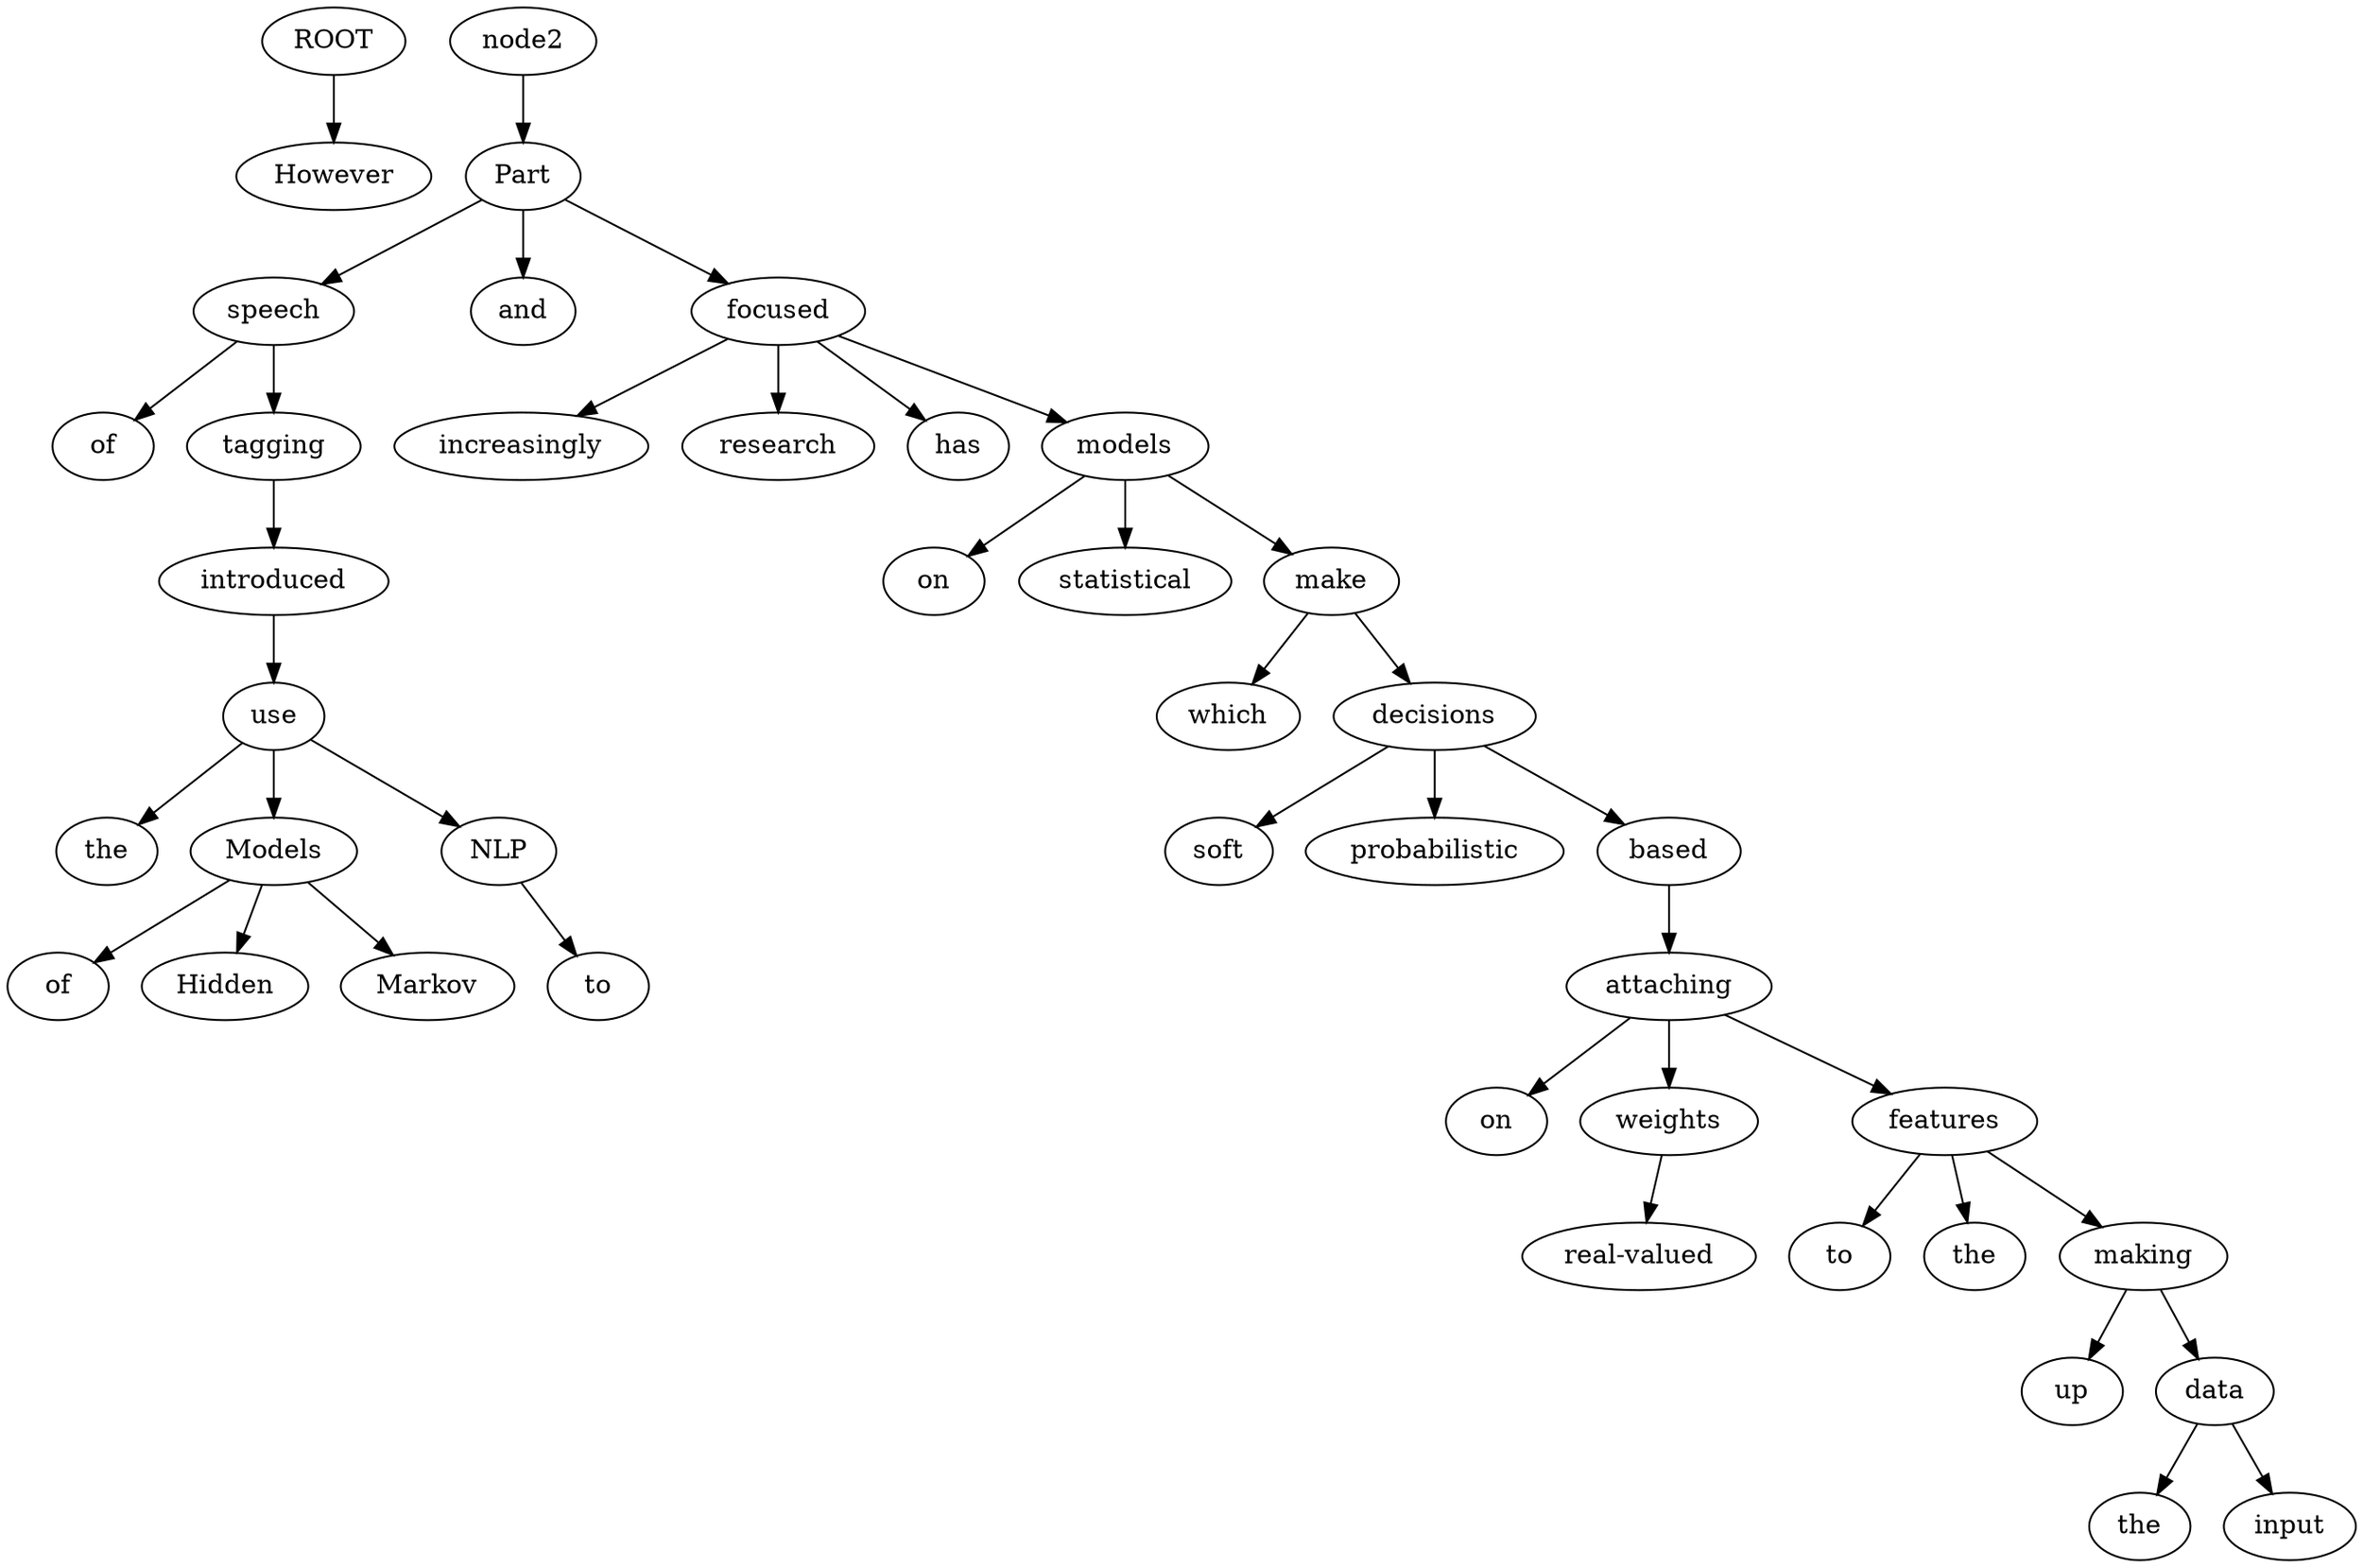 digraph graph20 {
	node0 [label="ROOT"];
	node1 [label="However"];
	node3 [label="Part"];
	node4 [label="of"];
	node5 [label="speech"];
	node6 [label="tagging"];
	node7 [label="introduced"];
	node8 [label="the"];
	node9 [label="use"];
	node10 [label="of"];
	node11 [label="Hidden"];
	node12 [label="Markov"];
	node13 [label="Models"];
	node14 [label="to"];
	node15 [label="NLP"];
	node17 [label="and"];
	node18 [label="increasingly"];
	node20 [label="research"];
	node21 [label="has"];
	node22 [label="focused"];
	node23 [label="on"];
	node24 [label="statistical"];
	node25 [label="models"];
	node27 [label="which"];
	node28 [label="make"];
	node29 [label="soft"];
	node31 [label="probabilistic"];
	node32 [label="decisions"];
	node33 [label="based"];
	node34 [label="on"];
	node35 [label="attaching"];
	node36 [label="real-valued"];
	node37 [label="weights"];
	node38 [label="to"];
	node39 [label="the"];
	node40 [label="features"];
	node41 [label="making"];
	node42 [label="up"];
	node43 [label="the"];
	node44 [label="input"];
	node45 [label="data"];
	node0 -> node1;
	node2 -> node3;
	node5 -> node4;
	node3 -> node5;
	node5 -> node6;
	node6 -> node7;
	node9 -> node8;
	node7 -> node9;
	node13 -> node10;
	node13 -> node11;
	node13 -> node12;
	node9 -> node13;
	node15 -> node14;
	node9 -> node15;
	node3 -> node17;
	node22 -> node18;
	node22 -> node20;
	node22 -> node21;
	node3 -> node22;
	node25 -> node23;
	node25 -> node24;
	node22 -> node25;
	node28 -> node27;
	node25 -> node28;
	node32 -> node29;
	node32 -> node31;
	node28 -> node32;
	node32 -> node33;
	node35 -> node34;
	node33 -> node35;
	node37 -> node36;
	node35 -> node37;
	node40 -> node38;
	node40 -> node39;
	node35 -> node40;
	node40 -> node41;
	node41 -> node42;
	node45 -> node43;
	node45 -> node44;
	node41 -> node45;
}
